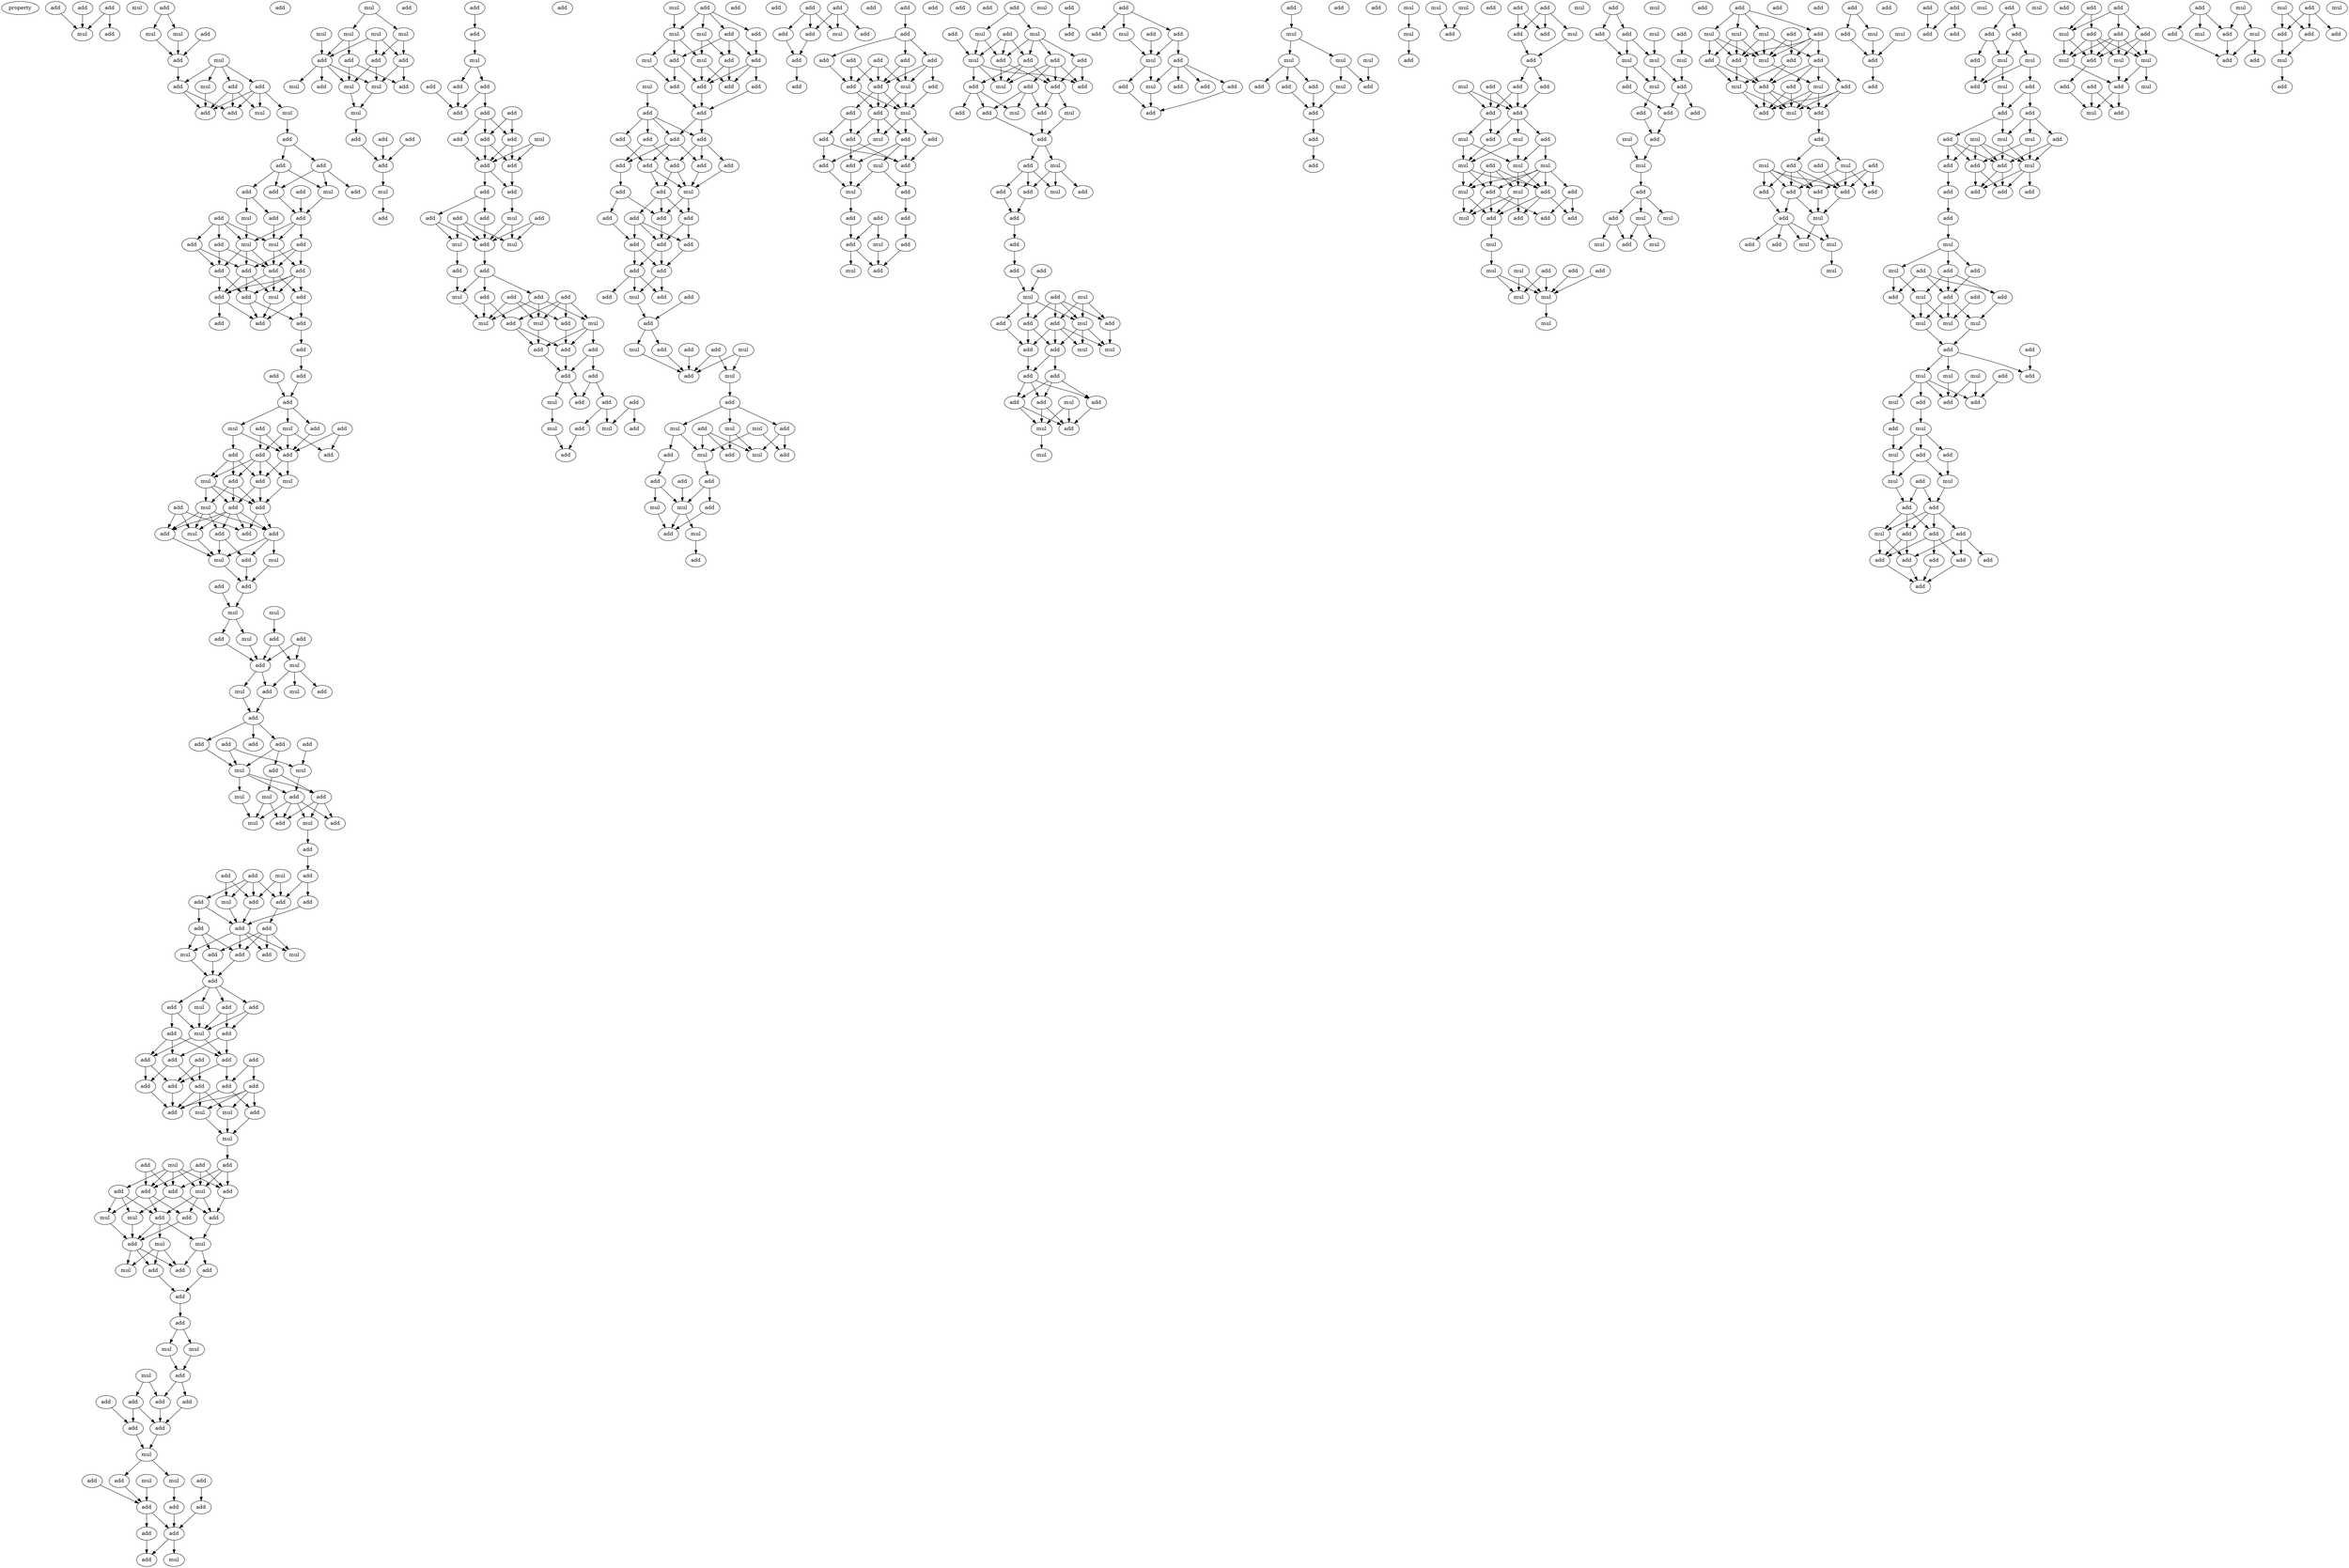 digraph {
    node [fontcolor=black]
    property [mul=2,lf=1.6]
    0 [ label = add ];
    1 [ label = mul ];
    2 [ label = add ];
    3 [ label = add ];
    4 [ label = add ];
    5 [ label = mul ];
    6 [ label = add ];
    7 [ label = mul ];
    8 [ label = mul ];
    9 [ label = add ];
    10 [ label = add ];
    11 [ label = mul ];
    12 [ label = add ];
    13 [ label = add ];
    14 [ label = add ];
    15 [ label = mul ];
    16 [ label = add ];
    17 [ label = mul ];
    18 [ label = mul ];
    19 [ label = add ];
    20 [ label = add ];
    21 [ label = add ];
    22 [ label = add ];
    23 [ label = mul ];
    24 [ label = add ];
    25 [ label = add ];
    26 [ label = add ];
    27 [ label = add ];
    28 [ label = add ];
    29 [ label = add ];
    30 [ label = mul ];
    31 [ label = add ];
    32 [ label = mul ];
    33 [ label = mul ];
    34 [ label = add ];
    35 [ label = add ];
    36 [ label = add ];
    37 [ label = add ];
    38 [ label = add ];
    39 [ label = add ];
    40 [ label = add ];
    41 [ label = mul ];
    42 [ label = add ];
    43 [ label = add ];
    44 [ label = add ];
    45 [ label = add ];
    46 [ label = add ];
    47 [ label = add ];
    48 [ label = add ];
    49 [ label = add ];
    50 [ label = add ];
    51 [ label = add ];
    52 [ label = mul ];
    53 [ label = add ];
    54 [ label = add ];
    55 [ label = add ];
    56 [ label = mul ];
    57 [ label = add ];
    58 [ label = add ];
    59 [ label = add ];
    60 [ label = add ];
    61 [ label = mul ];
    62 [ label = mul ];
    63 [ label = add ];
    64 [ label = add ];
    65 [ label = add ];
    66 [ label = mul ];
    67 [ label = add ];
    68 [ label = add ];
    69 [ label = add ];
    70 [ label = mul ];
    71 [ label = add ];
    72 [ label = add ];
    73 [ label = add ];
    74 [ label = mul ];
    75 [ label = mul ];
    76 [ label = add ];
    77 [ label = add ];
    78 [ label = add ];
    79 [ label = mul ];
    80 [ label = mul ];
    81 [ label = add ];
    82 [ label = mul ];
    83 [ label = add ];
    84 [ label = add ];
    85 [ label = add ];
    86 [ label = mul ];
    87 [ label = mul ];
    88 [ label = mul ];
    89 [ label = add ];
    90 [ label = add ];
    91 [ label = add ];
    92 [ label = add ];
    93 [ label = add ];
    94 [ label = add ];
    95 [ label = add ];
    96 [ label = add ];
    97 [ label = mul ];
    98 [ label = add ];
    99 [ label = mul ];
    100 [ label = mul ];
    101 [ label = add ];
    102 [ label = mul ];
    103 [ label = add ];
    104 [ label = mul ];
    105 [ label = mul ];
    106 [ label = add ];
    107 [ label = add ];
    108 [ label = add ];
    109 [ label = add ];
    110 [ label = mul ];
    111 [ label = add ];
    112 [ label = add ];
    113 [ label = mul ];
    114 [ label = add ];
    115 [ label = add ];
    116 [ label = add ];
    117 [ label = add ];
    118 [ label = add ];
    119 [ label = add ];
    120 [ label = add ];
    121 [ label = add ];
    122 [ label = add ];
    123 [ label = mul ];
    124 [ label = mul ];
    125 [ label = add ];
    126 [ label = add ];
    127 [ label = add ];
    128 [ label = add ];
    129 [ label = add ];
    130 [ label = mul ];
    131 [ label = add ];
    132 [ label = add ];
    133 [ label = mul ];
    134 [ label = add ];
    135 [ label = add ];
    136 [ label = add ];
    137 [ label = add ];
    138 [ label = add ];
    139 [ label = add ];
    140 [ label = add ];
    141 [ label = add ];
    142 [ label = add ];
    143 [ label = add ];
    144 [ label = mul ];
    145 [ label = add ];
    146 [ label = mul ];
    147 [ label = add ];
    148 [ label = mul ];
    149 [ label = mul ];
    150 [ label = add ];
    151 [ label = add ];
    152 [ label = add ];
    153 [ label = add ];
    154 [ label = add ];
    155 [ label = mul ];
    156 [ label = add ];
    157 [ label = add ];
    158 [ label = mul ];
    159 [ label = add ];
    160 [ label = mul ];
    161 [ label = add ];
    162 [ label = add ];
    163 [ label = mul ];
    164 [ label = add ];
    165 [ label = mul ];
    166 [ label = add ];
    167 [ label = mul ];
    168 [ label = add ];
    169 [ label = add ];
    170 [ label = add ];
    171 [ label = add ];
    172 [ label = mul ];
    173 [ label = mul ];
    174 [ label = add ];
    175 [ label = mul ];
    176 [ label = add ];
    177 [ label = add ];
    178 [ label = add ];
    179 [ label = add ];
    180 [ label = add ];
    181 [ label = add ];
    182 [ label = mul ];
    183 [ label = mul ];
    184 [ label = add ];
    185 [ label = add ];
    186 [ label = add ];
    187 [ label = mul ];
    188 [ label = add ];
    189 [ label = add ];
    190 [ label = add ];
    191 [ label = add ];
    192 [ label = add ];
    193 [ label = add ];
    194 [ label = mul ];
    195 [ label = add ];
    196 [ label = mul ];
    197 [ label = mul ];
    198 [ label = mul ];
    199 [ label = mul ];
    200 [ label = mul ];
    201 [ label = add ];
    202 [ label = add ];
    203 [ label = add ];
    204 [ label = add ];
    205 [ label = mul ];
    206 [ label = mul ];
    207 [ label = add ];
    208 [ label = mul ];
    209 [ label = add ];
    210 [ label = mul ];
    211 [ label = add ];
    212 [ label = add ];
    213 [ label = add ];
    214 [ label = add ];
    215 [ label = add ];
    216 [ label = mul ];
    217 [ label = add ];
    218 [ label = add ];
    219 [ label = add ];
    220 [ label = mul ];
    221 [ label = add ];
    222 [ label = add ];
    223 [ label = add ];
    224 [ label = add ];
    225 [ label = add ];
    226 [ label = add ];
    227 [ label = add ];
    228 [ label = mul ];
    229 [ label = add ];
    230 [ label = add ];
    231 [ label = add ];
    232 [ label = add ];
    233 [ label = add ];
    234 [ label = add ];
    235 [ label = mul ];
    236 [ label = add ];
    237 [ label = add ];
    238 [ label = add ];
    239 [ label = add ];
    240 [ label = mul ];
    241 [ label = mul ];
    242 [ label = add ];
    243 [ label = add ];
    244 [ label = add ];
    245 [ label = add ];
    246 [ label = mul ];
    247 [ label = add ];
    248 [ label = add ];
    249 [ label = add ];
    250 [ label = mul ];
    251 [ label = add ];
    252 [ label = mul ];
    253 [ label = mul ];
    254 [ label = add ];
    255 [ label = add ];
    256 [ label = add ];
    257 [ label = add ];
    258 [ label = add ];
    259 [ label = add ];
    260 [ label = add ];
    261 [ label = add ];
    262 [ label = add ];
    263 [ label = mul ];
    264 [ label = mul ];
    265 [ label = add ];
    266 [ label = add ];
    267 [ label = mul ];
    268 [ label = add ];
    269 [ label = add ];
    270 [ label = mul ];
    271 [ label = add ];
    272 [ label = add ];
    273 [ label = mul ];
    274 [ label = add ];
    275 [ label = mul ];
    276 [ label = mul ];
    277 [ label = add ];
    278 [ label = add ];
    279 [ label = mul ];
    280 [ label = add ];
    281 [ label = add ];
    282 [ label = add ];
    283 [ label = add ];
    284 [ label = add ];
    285 [ label = mul ];
    286 [ label = add ];
    287 [ label = add ];
    288 [ label = add ];
    289 [ label = add ];
    290 [ label = add ];
    291 [ label = add ];
    292 [ label = add ];
    293 [ label = add ];
    294 [ label = add ];
    295 [ label = add ];
    296 [ label = add ];
    297 [ label = mul ];
    298 [ label = add ];
    299 [ label = add ];
    300 [ label = add ];
    301 [ label = add ];
    302 [ label = add ];
    303 [ label = add ];
    304 [ label = add ];
    305 [ label = add ];
    306 [ label = add ];
    307 [ label = add ];
    308 [ label = add ];
    309 [ label = add ];
    310 [ label = add ];
    311 [ label = add ];
    312 [ label = mul ];
    313 [ label = add ];
    314 [ label = add ];
    315 [ label = mul ];
    316 [ label = add ];
    317 [ label = mul ];
    318 [ label = add ];
    319 [ label = add ];
    320 [ label = add ];
    321 [ label = mul ];
    322 [ label = add ];
    323 [ label = add ];
    324 [ label = add ];
    325 [ label = mul ];
    326 [ label = mul ];
    327 [ label = mul ];
    328 [ label = mul ];
    329 [ label = add ];
    330 [ label = mul ];
    331 [ label = add ];
    332 [ label = add ];
    333 [ label = add ];
    334 [ label = add ];
    335 [ label = add ];
    336 [ label = add ];
    337 [ label = add ];
    338 [ label = mul ];
    339 [ label = mul ];
    340 [ label = add ];
    341 [ label = mul ];
    342 [ label = add ];
    343 [ label = add ];
    344 [ label = add ];
    345 [ label = add ];
    346 [ label = add ];
    347 [ label = add ];
    348 [ label = add ];
    349 [ label = mul ];
    350 [ label = add ];
    351 [ label = add ];
    352 [ label = add ];
    353 [ label = add ];
    354 [ label = add ];
    355 [ label = add ];
    356 [ label = add ];
    357 [ label = add ];
    358 [ label = add ];
    359 [ label = add ];
    360 [ label = add ];
    361 [ label = add ];
    362 [ label = mul ];
    363 [ label = add ];
    364 [ label = mul ];
    365 [ label = add ];
    366 [ label = add ];
    367 [ label = add ];
    368 [ label = mul ];
    369 [ label = add ];
    370 [ label = add ];
    371 [ label = add ];
    372 [ label = add ];
    373 [ label = add ];
    374 [ label = mul ];
    375 [ label = add ];
    376 [ label = add ];
    377 [ label = mul ];
    378 [ label = add ];
    379 [ label = add ];
    380 [ label = add ];
    381 [ label = add ];
    382 [ label = add ];
    383 [ label = mul ];
    384 [ label = add ];
    385 [ label = mul ];
    386 [ label = add ];
    387 [ label = add ];
    388 [ label = add ];
    389 [ label = mul ];
    390 [ label = add ];
    391 [ label = mul ];
    392 [ label = add ];
    393 [ label = add ];
    394 [ label = add ];
    395 [ label = mul ];
    396 [ label = add ];
    397 [ label = add ];
    398 [ label = add ];
    399 [ label = mul ];
    400 [ label = add ];
    401 [ label = add ];
    402 [ label = add ];
    403 [ label = mul ];
    404 [ label = add ];
    405 [ label = mul ];
    406 [ label = add ];
    407 [ label = add ];
    408 [ label = add ];
    409 [ label = mul ];
    410 [ label = add ];
    411 [ label = mul ];
    412 [ label = add ];
    413 [ label = add ];
    414 [ label = add ];
    415 [ label = add ];
    416 [ label = add ];
    417 [ label = add ];
    418 [ label = add ];
    419 [ label = mul ];
    420 [ label = mul ];
    421 [ label = mul ];
    422 [ label = add ];
    423 [ label = add ];
    424 [ label = mul ];
    425 [ label = add ];
    426 [ label = add ];
    427 [ label = add ];
    428 [ label = mul ];
    429 [ label = mul ];
    430 [ label = add ];
    431 [ label = add ];
    432 [ label = add ];
    433 [ label = add ];
    434 [ label = add ];
    435 [ label = add ];
    436 [ label = mul ];
    437 [ label = add ];
    438 [ label = mul ];
    439 [ label = add ];
    440 [ label = add ];
    441 [ label = mul ];
    442 [ label = add ];
    443 [ label = add ];
    444 [ label = add ];
    445 [ label = mul ];
    446 [ label = add ];
    447 [ label = add ];
    448 [ label = add ];
    449 [ label = mul ];
    450 [ label = add ];
    451 [ label = add ];
    452 [ label = add ];
    453 [ label = mul ];
    454 [ label = add ];
    455 [ label = add ];
    456 [ label = add ];
    457 [ label = mul ];
    458 [ label = mul ];
    459 [ label = mul ];
    460 [ label = mul ];
    461 [ label = add ];
    462 [ label = add ];
    463 [ label = mul ];
    464 [ label = add ];
    465 [ label = add ];
    466 [ label = add ];
    467 [ label = add ];
    468 [ label = add ];
    469 [ label = add ];
    470 [ label = add ];
    471 [ label = mul ];
    472 [ label = mul ];
    473 [ label = add ];
    474 [ label = mul ];
    475 [ label = mul ];
    476 [ label = add ];
    477 [ label = add ];
    478 [ label = add ];
    479 [ label = add ];
    480 [ label = add ];
    481 [ label = mul ];
    482 [ label = mul ];
    483 [ label = add ];
    484 [ label = add ];
    485 [ label = mul ];
    486 [ label = add ];
    487 [ label = add ];
    488 [ label = add ];
    489 [ label = add ];
    490 [ label = add ];
    491 [ label = mul ];
    492 [ label = add ];
    493 [ label = add ];
    494 [ label = mul ];
    495 [ label = mul ];
    496 [ label = add ];
    497 [ label = mul ];
    498 [ label = mul ];
    499 [ label = add ];
    500 [ label = add ];
    501 [ label = mul ];
    502 [ label = mul ];
    503 [ label = add ];
    504 [ label = add ];
    505 [ label = add ];
    506 [ label = add ];
    507 [ label = add ];
    508 [ label = mul ];
    509 [ label = mul ];
    510 [ label = mul ];
    511 [ label = mul ];
    512 [ label = add ];
    513 [ label = add ];
    514 [ label = add ];
    515 [ label = mul ];
    516 [ label = mul ];
    517 [ label = mul ];
    518 [ label = add ];
    519 [ label = mul ];
    520 [ label = add ];
    521 [ label = add ];
    522 [ label = add ];
    523 [ label = mul ];
    524 [ label = mul ];
    525 [ label = mul ];
    526 [ label = add ];
    527 [ label = mul ];
    528 [ label = add ];
    529 [ label = mul ];
    530 [ label = add ];
    531 [ label = add ];
    532 [ label = add ];
    533 [ label = mul ];
    534 [ label = add ];
    535 [ label = mul ];
    536 [ label = add ];
    537 [ label = add ];
    538 [ label = mul ];
    539 [ label = mul ];
    540 [ label = add ];
    541 [ label = mul ];
    542 [ label = add ];
    543 [ label = mul ];
    544 [ label = add ];
    545 [ label = mul ];
    546 [ label = add ];
    547 [ label = add ];
    548 [ label = mul ];
    549 [ label = mul ];
    550 [ label = add ];
    551 [ label = mul ];
    552 [ label = add ];
    553 [ label = add ];
    554 [ label = add ];
    555 [ label = add ];
    556 [ label = add ];
    557 [ label = add ];
    558 [ label = mul ];
    559 [ label = mul ];
    560 [ label = mul ];
    561 [ label = add ];
    562 [ label = add ];
    563 [ label = add ];
    564 [ label = add ];
    565 [ label = add ];
    566 [ label = mul ];
    567 [ label = mul ];
    568 [ label = add ];
    569 [ label = add ];
    570 [ label = add ];
    571 [ label = add ];
    572 [ label = add ];
    573 [ label = add ];
    574 [ label = add ];
    575 [ label = mul ];
    576 [ label = add ];
    577 [ label = add ];
    578 [ label = mul ];
    579 [ label = mul ];
    580 [ label = mul ];
    581 [ label = add ];
    582 [ label = add ];
    583 [ label = add ];
    584 [ label = add ];
    585 [ label = mul ];
    586 [ label = mul ];
    587 [ label = add ];
    588 [ label = add ];
    589 [ label = add ];
    590 [ label = add ];
    591 [ label = mul ];
    592 [ label = add ];
    593 [ label = add ];
    594 [ label = add ];
    595 [ label = add ];
    596 [ label = add ];
    597 [ label = add ];
    598 [ label = mul ];
    599 [ label = add ];
    600 [ label = mul ];
    601 [ label = mul ];
    602 [ label = add ];
    603 [ label = add ];
    604 [ label = mul ];
    605 [ label = add ];
    606 [ label = add ];
    607 [ label = mul ];
    608 [ label = add ];
    609 [ label = mul ];
    610 [ label = mul ];
    611 [ label = add ];
    612 [ label = add ];
    613 [ label = add ];
    614 [ label = mul ];
    615 [ label = add ];
    616 [ label = add ];
    617 [ label = add ];
    618 [ label = add ];
    619 [ label = add ];
    620 [ label = add ];
    621 [ label = add ];
    622 [ label = mul ];
    623 [ label = add ];
    624 [ label = add ];
    625 [ label = mul ];
    626 [ label = add ];
    627 [ label = add ];
    628 [ label = add ];
    629 [ label = add ];
    630 [ label = add ];
    631 [ label = mul ];
    632 [ label = mul ];
    633 [ label = mul ];
    634 [ label = mul ];
    635 [ label = add ];
    636 [ label = add ];
    637 [ label = add ];
    638 [ label = mul ];
    639 [ label = mul ];
    640 [ label = mul ];
    641 [ label = add ];
    642 [ label = add ];
    643 [ label = add ];
    644 [ label = add ];
    645 [ label = mul ];
    646 [ label = add ];
    647 [ label = mul ];
    648 [ label = add ];
    649 [ label = mul ];
    650 [ label = add ];
    651 [ label = add ];
    652 [ label = mul ];
    653 [ label = mul ];
    654 [ label = add ];
    655 [ label = add ];
    656 [ label = add ];
    657 [ label = add ];
    658 [ label = add ];
    659 [ label = mul ];
    660 [ label = add ];
    661 [ label = add ];
    662 [ label = add ];
    663 [ label = add ];
    664 [ label = add ];
    665 [ label = add ];
    666 [ label = add ];
    667 [ label = add ];
    668 [ label = mul ];
    669 [ label = add ];
    670 [ label = add ];
    671 [ label = add ];
    672 [ label = mul ];
    673 [ label = mul ];
    674 [ label = mul ];
    675 [ label = add ];
    676 [ label = mul ];
    677 [ label = add ];
    678 [ label = add ];
    679 [ label = add ];
    680 [ label = add ];
    681 [ label = mul ];
    682 [ label = add ];
    683 [ label = mul ];
    684 [ label = add ];
    685 [ label = mul ];
    686 [ label = add ];
    687 [ label = mul ];
    688 [ label = add ];
    689 [ label = add ];
    690 [ label = add ];
    691 [ label = mul ];
    692 [ label = add ];
    693 [ label = add ];
    694 [ label = add ];
    695 [ label = mul ];
    696 [ label = add ];
    697 [ label = mul ];
    0 -> 5 [ name = 0 ];
    2 -> 5 [ name = 1 ];
    3 -> 4 [ name = 2 ];
    3 -> 5 [ name = 3 ];
    6 -> 7 [ name = 4 ];
    6 -> 8 [ name = 5 ];
    7 -> 10 [ name = 6 ];
    8 -> 10 [ name = 7 ];
    9 -> 10 [ name = 8 ];
    10 -> 12 [ name = 9 ];
    11 -> 12 [ name = 10 ];
    11 -> 13 [ name = 11 ];
    11 -> 14 [ name = 12 ];
    11 -> 15 [ name = 13 ];
    12 -> 16 [ name = 14 ];
    12 -> 19 [ name = 15 ];
    13 -> 16 [ name = 16 ];
    13 -> 17 [ name = 17 ];
    13 -> 18 [ name = 18 ];
    13 -> 19 [ name = 19 ];
    14 -> 16 [ name = 20 ];
    14 -> 18 [ name = 21 ];
    14 -> 19 [ name = 22 ];
    15 -> 16 [ name = 23 ];
    17 -> 20 [ name = 24 ];
    20 -> 21 [ name = 25 ];
    20 -> 22 [ name = 26 ];
    21 -> 23 [ name = 27 ];
    21 -> 24 [ name = 28 ];
    21 -> 27 [ name = 29 ];
    22 -> 23 [ name = 30 ];
    22 -> 24 [ name = 31 ];
    22 -> 25 [ name = 32 ];
    23 -> 29 [ name = 33 ];
    24 -> 29 [ name = 34 ];
    26 -> 29 [ name = 35 ];
    27 -> 30 [ name = 36 ];
    27 -> 31 [ name = 37 ];
    28 -> 32 [ name = 38 ];
    28 -> 33 [ name = 39 ];
    28 -> 34 [ name = 40 ];
    28 -> 36 [ name = 41 ];
    29 -> 32 [ name = 42 ];
    29 -> 33 [ name = 43 ];
    29 -> 35 [ name = 44 ];
    30 -> 32 [ name = 45 ];
    31 -> 33 [ name = 46 ];
    32 -> 37 [ name = 47 ];
    32 -> 38 [ name = 48 ];
    32 -> 39 [ name = 49 ];
    33 -> 39 [ name = 50 ];
    33 -> 40 [ name = 51 ];
    34 -> 38 [ name = 52 ];
    34 -> 39 [ name = 53 ];
    35 -> 37 [ name = 54 ];
    35 -> 39 [ name = 55 ];
    35 -> 40 [ name = 56 ];
    36 -> 37 [ name = 57 ];
    36 -> 38 [ name = 58 ];
    37 -> 41 [ name = 59 ];
    37 -> 42 [ name = 60 ];
    37 -> 43 [ name = 61 ];
    38 -> 42 [ name = 62 ];
    38 -> 43 [ name = 63 ];
    39 -> 41 [ name = 64 ];
    39 -> 43 [ name = 65 ];
    39 -> 44 [ name = 66 ];
    40 -> 41 [ name = 67 ];
    40 -> 42 [ name = 68 ];
    40 -> 43 [ name = 69 ];
    40 -> 44 [ name = 70 ];
    41 -> 46 [ name = 71 ];
    42 -> 45 [ name = 72 ];
    42 -> 46 [ name = 73 ];
    43 -> 46 [ name = 74 ];
    43 -> 47 [ name = 75 ];
    44 -> 45 [ name = 76 ];
    44 -> 46 [ name = 77 ];
    45 -> 48 [ name = 78 ];
    48 -> 50 [ name = 79 ];
    49 -> 51 [ name = 80 ];
    50 -> 51 [ name = 81 ];
    51 -> 52 [ name = 82 ];
    51 -> 54 [ name = 83 ];
    51 -> 56 [ name = 84 ];
    52 -> 58 [ name = 85 ];
    52 -> 60 [ name = 86 ];
    53 -> 59 [ name = 87 ];
    53 -> 60 [ name = 88 ];
    54 -> 60 [ name = 89 ];
    55 -> 57 [ name = 90 ];
    55 -> 60 [ name = 91 ];
    56 -> 57 [ name = 92 ];
    56 -> 59 [ name = 93 ];
    56 -> 60 [ name = 94 ];
    58 -> 61 [ name = 95 ];
    58 -> 63 [ name = 96 ];
    58 -> 64 [ name = 97 ];
    59 -> 61 [ name = 98 ];
    59 -> 62 [ name = 99 ];
    59 -> 63 [ name = 100 ];
    59 -> 64 [ name = 101 ];
    60 -> 62 [ name = 102 ];
    60 -> 64 [ name = 103 ];
    61 -> 65 [ name = 104 ];
    61 -> 66 [ name = 105 ];
    61 -> 67 [ name = 106 ];
    62 -> 65 [ name = 107 ];
    63 -> 65 [ name = 108 ];
    63 -> 66 [ name = 109 ];
    63 -> 67 [ name = 110 ];
    64 -> 65 [ name = 111 ];
    64 -> 67 [ name = 112 ];
    65 -> 69 [ name = 113 ];
    65 -> 71 [ name = 114 ];
    66 -> 70 [ name = 115 ];
    66 -> 71 [ name = 116 ];
    66 -> 72 [ name = 117 ];
    66 -> 73 [ name = 118 ];
    67 -> 69 [ name = 119 ];
    67 -> 70 [ name = 120 ];
    67 -> 71 [ name = 121 ];
    67 -> 72 [ name = 122 ];
    67 -> 73 [ name = 123 ];
    68 -> 69 [ name = 124 ];
    68 -> 70 [ name = 125 ];
    68 -> 72 [ name = 126 ];
    70 -> 74 [ name = 127 ];
    71 -> 74 [ name = 128 ];
    71 -> 75 [ name = 129 ];
    71 -> 76 [ name = 130 ];
    72 -> 74 [ name = 131 ];
    73 -> 74 [ name = 132 ];
    73 -> 76 [ name = 133 ];
    74 -> 77 [ name = 134 ];
    75 -> 77 [ name = 135 ];
    76 -> 77 [ name = 136 ];
    77 -> 79 [ name = 137 ];
    78 -> 79 [ name = 138 ];
    79 -> 82 [ name = 139 ];
    79 -> 83 [ name = 140 ];
    80 -> 81 [ name = 141 ];
    81 -> 85 [ name = 142 ];
    81 -> 86 [ name = 143 ];
    82 -> 85 [ name = 144 ];
    83 -> 85 [ name = 145 ];
    84 -> 85 [ name = 146 ];
    84 -> 86 [ name = 147 ];
    85 -> 87 [ name = 148 ];
    85 -> 89 [ name = 149 ];
    86 -> 88 [ name = 150 ];
    86 -> 89 [ name = 151 ];
    86 -> 90 [ name = 152 ];
    87 -> 91 [ name = 153 ];
    89 -> 91 [ name = 154 ];
    91 -> 92 [ name = 155 ];
    91 -> 94 [ name = 156 ];
    91 -> 96 [ name = 157 ];
    92 -> 99 [ name = 158 ];
    93 -> 97 [ name = 159 ];
    93 -> 99 [ name = 160 ];
    94 -> 98 [ name = 161 ];
    94 -> 99 [ name = 162 ];
    95 -> 97 [ name = 163 ];
    97 -> 101 [ name = 164 ];
    98 -> 100 [ name = 165 ];
    98 -> 103 [ name = 166 ];
    99 -> 101 [ name = 167 ];
    99 -> 102 [ name = 168 ];
    99 -> 103 [ name = 169 ];
    100 -> 104 [ name = 170 ];
    100 -> 107 [ name = 171 ];
    101 -> 104 [ name = 172 ];
    101 -> 105 [ name = 173 ];
    101 -> 106 [ name = 174 ];
    101 -> 107 [ name = 175 ];
    102 -> 104 [ name = 176 ];
    103 -> 105 [ name = 177 ];
    103 -> 106 [ name = 178 ];
    103 -> 107 [ name = 179 ];
    105 -> 108 [ name = 180 ];
    108 -> 109 [ name = 181 ];
    109 -> 114 [ name = 182 ];
    109 -> 116 [ name = 183 ];
    110 -> 115 [ name = 184 ];
    110 -> 116 [ name = 185 ];
    111 -> 113 [ name = 186 ];
    111 -> 115 [ name = 187 ];
    112 -> 113 [ name = 188 ];
    112 -> 115 [ name = 189 ];
    112 -> 116 [ name = 190 ];
    112 -> 117 [ name = 191 ];
    113 -> 120 [ name = 192 ];
    114 -> 120 [ name = 193 ];
    115 -> 120 [ name = 194 ];
    116 -> 118 [ name = 195 ];
    117 -> 119 [ name = 196 ];
    117 -> 120 [ name = 197 ];
    118 -> 121 [ name = 198 ];
    118 -> 122 [ name = 199 ];
    118 -> 123 [ name = 200 ];
    118 -> 125 [ name = 201 ];
    119 -> 121 [ name = 202 ];
    119 -> 124 [ name = 203 ];
    119 -> 125 [ name = 204 ];
    120 -> 121 [ name = 205 ];
    120 -> 122 [ name = 206 ];
    120 -> 123 [ name = 207 ];
    120 -> 124 [ name = 208 ];
    121 -> 126 [ name = 209 ];
    124 -> 126 [ name = 210 ];
    125 -> 126 [ name = 211 ];
    126 -> 127 [ name = 212 ];
    126 -> 128 [ name = 213 ];
    126 -> 129 [ name = 214 ];
    126 -> 130 [ name = 215 ];
    127 -> 132 [ name = 216 ];
    127 -> 133 [ name = 217 ];
    128 -> 131 [ name = 218 ];
    128 -> 133 [ name = 219 ];
    129 -> 131 [ name = 220 ];
    129 -> 133 [ name = 221 ];
    130 -> 133 [ name = 222 ];
    131 -> 136 [ name = 223 ];
    131 -> 138 [ name = 224 ];
    132 -> 134 [ name = 225 ];
    132 -> 136 [ name = 226 ];
    132 -> 138 [ name = 227 ];
    133 -> 134 [ name = 228 ];
    133 -> 138 [ name = 229 ];
    134 -> 142 [ name = 230 ];
    134 -> 143 [ name = 231 ];
    135 -> 141 [ name = 232 ];
    135 -> 142 [ name = 233 ];
    136 -> 141 [ name = 234 ];
    136 -> 143 [ name = 235 ];
    137 -> 139 [ name = 236 ];
    137 -> 140 [ name = 237 ];
    138 -> 140 [ name = 238 ];
    138 -> 142 [ name = 239 ];
    139 -> 144 [ name = 240 ];
    139 -> 145 [ name = 241 ];
    139 -> 146 [ name = 242 ];
    139 -> 147 [ name = 243 ];
    140 -> 145 [ name = 244 ];
    140 -> 147 [ name = 245 ];
    141 -> 144 [ name = 246 ];
    141 -> 146 [ name = 247 ];
    141 -> 147 [ name = 248 ];
    142 -> 147 [ name = 249 ];
    143 -> 147 [ name = 250 ];
    144 -> 148 [ name = 251 ];
    145 -> 148 [ name = 252 ];
    146 -> 148 [ name = 253 ];
    148 -> 150 [ name = 254 ];
    149 -> 153 [ name = 255 ];
    149 -> 154 [ name = 256 ];
    149 -> 155 [ name = 257 ];
    149 -> 156 [ name = 258 ];
    149 -> 157 [ name = 259 ];
    150 -> 153 [ name = 260 ];
    150 -> 155 [ name = 261 ];
    150 -> 157 [ name = 262 ];
    151 -> 154 [ name = 263 ];
    151 -> 155 [ name = 264 ];
    151 -> 157 [ name = 265 ];
    152 -> 153 [ name = 266 ];
    152 -> 154 [ name = 267 ];
    153 -> 160 [ name = 268 ];
    153 -> 162 [ name = 269 ];
    154 -> 158 [ name = 270 ];
    154 -> 159 [ name = 271 ];
    154 -> 161 [ name = 272 ];
    155 -> 159 [ name = 273 ];
    155 -> 161 [ name = 274 ];
    155 -> 162 [ name = 275 ];
    156 -> 158 [ name = 276 ];
    156 -> 159 [ name = 277 ];
    156 -> 160 [ name = 278 ];
    157 -> 162 [ name = 279 ];
    158 -> 164 [ name = 280 ];
    159 -> 163 [ name = 281 ];
    159 -> 164 [ name = 282 ];
    159 -> 165 [ name = 283 ];
    160 -> 164 [ name = 284 ];
    161 -> 164 [ name = 285 ];
    162 -> 165 [ name = 286 ];
    163 -> 167 [ name = 287 ];
    163 -> 168 [ name = 288 ];
    163 -> 169 [ name = 289 ];
    164 -> 167 [ name = 290 ];
    164 -> 168 [ name = 291 ];
    164 -> 169 [ name = 292 ];
    165 -> 166 [ name = 293 ];
    165 -> 168 [ name = 294 ];
    166 -> 170 [ name = 295 ];
    169 -> 170 [ name = 296 ];
    170 -> 171 [ name = 297 ];
    171 -> 172 [ name = 298 ];
    171 -> 173 [ name = 299 ];
    172 -> 174 [ name = 300 ];
    173 -> 174 [ name = 301 ];
    174 -> 176 [ name = 302 ];
    174 -> 179 [ name = 303 ];
    175 -> 177 [ name = 304 ];
    175 -> 179 [ name = 305 ];
    176 -> 181 [ name = 306 ];
    177 -> 180 [ name = 307 ];
    177 -> 181 [ name = 308 ];
    178 -> 180 [ name = 309 ];
    179 -> 181 [ name = 310 ];
    180 -> 182 [ name = 311 ];
    181 -> 182 [ name = 312 ];
    182 -> 186 [ name = 313 ];
    182 -> 187 [ name = 314 ];
    183 -> 189 [ name = 315 ];
    184 -> 189 [ name = 316 ];
    185 -> 188 [ name = 317 ];
    186 -> 189 [ name = 318 ];
    187 -> 190 [ name = 319 ];
    188 -> 192 [ name = 320 ];
    189 -> 191 [ name = 321 ];
    189 -> 192 [ name = 322 ];
    190 -> 192 [ name = 323 ];
    191 -> 193 [ name = 324 ];
    192 -> 193 [ name = 325 ];
    192 -> 194 [ name = 326 ];
    196 -> 197 [ name = 327 ];
    196 -> 198 [ name = 328 ];
    197 -> 201 [ name = 329 ];
    197 -> 203 [ name = 330 ];
    198 -> 202 [ name = 331 ];
    198 -> 204 [ name = 332 ];
    199 -> 202 [ name = 333 ];
    200 -> 201 [ name = 334 ];
    200 -> 202 [ name = 335 ];
    200 -> 203 [ name = 336 ];
    201 -> 206 [ name = 337 ];
    201 -> 208 [ name = 338 ];
    202 -> 205 [ name = 339 ];
    202 -> 206 [ name = 340 ];
    202 -> 208 [ name = 341 ];
    202 -> 209 [ name = 342 ];
    203 -> 206 [ name = 343 ];
    203 -> 207 [ name = 344 ];
    204 -> 207 [ name = 345 ];
    204 -> 208 [ name = 346 ];
    206 -> 210 [ name = 347 ];
    208 -> 210 [ name = 348 ];
    210 -> 211 [ name = 349 ];
    211 -> 215 [ name = 350 ];
    212 -> 215 [ name = 351 ];
    213 -> 215 [ name = 352 ];
    215 -> 216 [ name = 353 ];
    216 -> 218 [ name = 354 ];
    217 -> 219 [ name = 355 ];
    219 -> 220 [ name = 356 ];
    220 -> 221 [ name = 357 ];
    220 -> 222 [ name = 358 ];
    221 -> 225 [ name = 359 ];
    221 -> 226 [ name = 360 ];
    222 -> 226 [ name = 361 ];
    223 -> 226 [ name = 362 ];
    224 -> 227 [ name = 363 ];
    224 -> 230 [ name = 364 ];
    225 -> 227 [ name = 365 ];
    225 -> 229 [ name = 366 ];
    225 -> 230 [ name = 367 ];
    227 -> 231 [ name = 368 ];
    227 -> 232 [ name = 369 ];
    228 -> 231 [ name = 370 ];
    228 -> 232 [ name = 371 ];
    229 -> 232 [ name = 372 ];
    230 -> 231 [ name = 373 ];
    230 -> 232 [ name = 374 ];
    231 -> 234 [ name = 375 ];
    232 -> 233 [ name = 376 ];
    232 -> 234 [ name = 377 ];
    233 -> 237 [ name = 378 ];
    233 -> 238 [ name = 379 ];
    234 -> 235 [ name = 380 ];
    235 -> 241 [ name = 381 ];
    235 -> 242 [ name = 382 ];
    236 -> 241 [ name = 383 ];
    236 -> 242 [ name = 384 ];
    237 -> 242 [ name = 385 ];
    238 -> 240 [ name = 386 ];
    238 -> 242 [ name = 387 ];
    239 -> 240 [ name = 388 ];
    239 -> 241 [ name = 389 ];
    239 -> 242 [ name = 390 ];
    240 -> 243 [ name = 391 ];
    242 -> 244 [ name = 392 ];
    243 -> 246 [ name = 393 ];
    244 -> 246 [ name = 394 ];
    244 -> 247 [ name = 395 ];
    244 -> 248 [ name = 396 ];
    245 -> 250 [ name = 397 ];
    245 -> 251 [ name = 398 ];
    245 -> 252 [ name = 399 ];
    245 -> 254 [ name = 400 ];
    246 -> 253 [ name = 401 ];
    247 -> 251 [ name = 402 ];
    247 -> 253 [ name = 403 ];
    248 -> 250 [ name = 404 ];
    248 -> 252 [ name = 405 ];
    248 -> 253 [ name = 406 ];
    249 -> 252 [ name = 407 ];
    249 -> 253 [ name = 408 ];
    249 -> 254 [ name = 409 ];
    250 -> 255 [ name = 410 ];
    250 -> 256 [ name = 411 ];
    250 -> 257 [ name = 412 ];
    251 -> 255 [ name = 413 ];
    251 -> 256 [ name = 414 ];
    252 -> 255 [ name = 415 ];
    254 -> 256 [ name = 416 ];
    255 -> 259 [ name = 417 ];
    256 -> 259 [ name = 418 ];
    257 -> 258 [ name = 419 ];
    257 -> 259 [ name = 420 ];
    258 -> 261 [ name = 421 ];
    258 -> 262 [ name = 422 ];
    259 -> 261 [ name = 423 ];
    259 -> 263 [ name = 424 ];
    260 -> 264 [ name = 425 ];
    260 -> 268 [ name = 426 ];
    262 -> 264 [ name = 427 ];
    262 -> 266 [ name = 428 ];
    263 -> 267 [ name = 429 ];
    266 -> 269 [ name = 430 ];
    267 -> 269 [ name = 431 ];
    270 -> 275 [ name = 432 ];
    271 -> 272 [ name = 433 ];
    271 -> 273 [ name = 434 ];
    271 -> 274 [ name = 435 ];
    271 -> 275 [ name = 436 ];
    272 -> 278 [ name = 437 ];
    273 -> 279 [ name = 438 ];
    273 -> 280 [ name = 439 ];
    274 -> 277 [ name = 440 ];
    274 -> 278 [ name = 441 ];
    274 -> 280 [ name = 442 ];
    275 -> 276 [ name = 443 ];
    275 -> 277 [ name = 444 ];
    275 -> 279 [ name = 445 ];
    276 -> 283 [ name = 446 ];
    277 -> 282 [ name = 447 ];
    277 -> 283 [ name = 448 ];
    278 -> 281 [ name = 449 ];
    278 -> 282 [ name = 450 ];
    278 -> 284 [ name = 451 ];
    279 -> 282 [ name = 452 ];
    279 -> 284 [ name = 453 ];
    280 -> 282 [ name = 454 ];
    280 -> 284 [ name = 455 ];
    281 -> 287 [ name = 456 ];
    282 -> 287 [ name = 457 ];
    283 -> 287 [ name = 458 ];
    285 -> 286 [ name = 459 ];
    286 -> 288 [ name = 460 ];
    286 -> 289 [ name = 461 ];
    286 -> 290 [ name = 462 ];
    286 -> 291 [ name = 463 ];
    287 -> 288 [ name = 464 ];
    287 -> 290 [ name = 465 ];
    288 -> 292 [ name = 466 ];
    288 -> 293 [ name = 467 ];
    288 -> 296 [ name = 468 ];
    289 -> 292 [ name = 469 ];
    289 -> 294 [ name = 470 ];
    290 -> 293 [ name = 471 ];
    290 -> 294 [ name = 472 ];
    290 -> 295 [ name = 473 ];
    291 -> 295 [ name = 474 ];
    292 -> 297 [ name = 475 ];
    292 -> 298 [ name = 476 ];
    293 -> 297 [ name = 477 ];
    294 -> 299 [ name = 478 ];
    295 -> 297 [ name = 479 ];
    295 -> 298 [ name = 480 ];
    296 -> 297 [ name = 481 ];
    297 -> 300 [ name = 482 ];
    297 -> 302 [ name = 483 ];
    298 -> 300 [ name = 484 ];
    298 -> 301 [ name = 485 ];
    298 -> 302 [ name = 486 ];
    299 -> 302 [ name = 487 ];
    299 -> 303 [ name = 488 ];
    300 -> 304 [ name = 489 ];
    300 -> 305 [ name = 490 ];
    301 -> 304 [ name = 491 ];
    301 -> 305 [ name = 492 ];
    301 -> 306 [ name = 493 ];
    302 -> 304 [ name = 494 ];
    303 -> 306 [ name = 495 ];
    304 -> 307 [ name = 496 ];
    304 -> 308 [ name = 497 ];
    305 -> 307 [ name = 498 ];
    306 -> 307 [ name = 499 ];
    306 -> 308 [ name = 500 ];
    307 -> 311 [ name = 501 ];
    307 -> 312 [ name = 502 ];
    308 -> 310 [ name = 503 ];
    308 -> 311 [ name = 504 ];
    308 -> 312 [ name = 505 ];
    312 -> 314 [ name = 506 ];
    313 -> 314 [ name = 507 ];
    314 -> 315 [ name = 508 ];
    314 -> 319 [ name = 509 ];
    315 -> 320 [ name = 510 ];
    316 -> 320 [ name = 511 ];
    316 -> 321 [ name = 512 ];
    317 -> 320 [ name = 513 ];
    317 -> 321 [ name = 514 ];
    318 -> 320 [ name = 515 ];
    319 -> 320 [ name = 516 ];
    321 -> 322 [ name = 517 ];
    322 -> 323 [ name = 518 ];
    322 -> 325 [ name = 519 ];
    322 -> 327 [ name = 520 ];
    323 -> 328 [ name = 521 ];
    323 -> 331 [ name = 522 ];
    324 -> 328 [ name = 523 ];
    324 -> 329 [ name = 524 ];
    324 -> 330 [ name = 525 ];
    325 -> 330 [ name = 526 ];
    325 -> 332 [ name = 527 ];
    326 -> 330 [ name = 528 ];
    326 -> 331 [ name = 529 ];
    327 -> 328 [ name = 530 ];
    327 -> 329 [ name = 531 ];
    330 -> 334 [ name = 532 ];
    332 -> 335 [ name = 533 ];
    333 -> 338 [ name = 534 ];
    334 -> 337 [ name = 535 ];
    334 -> 338 [ name = 536 ];
    335 -> 338 [ name = 537 ];
    335 -> 339 [ name = 538 ];
    337 -> 340 [ name = 539 ];
    338 -> 340 [ name = 540 ];
    338 -> 341 [ name = 541 ];
    339 -> 340 [ name = 542 ];
    341 -> 342 [ name = 543 ];
    343 -> 346 [ name = 544 ];
    343 -> 348 [ name = 545 ];
    343 -> 349 [ name = 546 ];
    345 -> 347 [ name = 547 ];
    345 -> 348 [ name = 548 ];
    345 -> 349 [ name = 549 ];
    346 -> 350 [ name = 550 ];
    348 -> 350 [ name = 551 ];
    350 -> 352 [ name = 552 ];
    351 -> 354 [ name = 553 ];
    354 -> 356 [ name = 554 ];
    354 -> 358 [ name = 555 ];
    354 -> 359 [ name = 556 ];
    355 -> 360 [ name = 557 ];
    355 -> 361 [ name = 558 ];
    356 -> 361 [ name = 559 ];
    356 -> 362 [ name = 560 ];
    356 -> 363 [ name = 561 ];
    357 -> 360 [ name = 562 ];
    357 -> 361 [ name = 563 ];
    357 -> 362 [ name = 564 ];
    358 -> 361 [ name = 565 ];
    358 -> 362 [ name = 566 ];
    359 -> 360 [ name = 567 ];
    360 -> 364 [ name = 568 ];
    360 -> 365 [ name = 569 ];
    361 -> 364 [ name = 570 ];
    361 -> 365 [ name = 571 ];
    361 -> 366 [ name = 572 ];
    362 -> 364 [ name = 573 ];
    362 -> 365 [ name = 574 ];
    363 -> 364 [ name = 575 ];
    364 -> 368 [ name = 576 ];
    364 -> 369 [ name = 577 ];
    364 -> 370 [ name = 578 ];
    365 -> 367 [ name = 579 ];
    365 -> 368 [ name = 580 ];
    365 -> 370 [ name = 581 ];
    366 -> 367 [ name = 582 ];
    366 -> 371 [ name = 583 ];
    367 -> 373 [ name = 584 ];
    367 -> 375 [ name = 585 ];
    368 -> 372 [ name = 586 ];
    369 -> 375 [ name = 587 ];
    370 -> 373 [ name = 588 ];
    370 -> 374 [ name = 589 ];
    370 -> 375 [ name = 590 ];
    371 -> 372 [ name = 591 ];
    371 -> 375 [ name = 592 ];
    372 -> 377 [ name = 593 ];
    373 -> 377 [ name = 594 ];
    374 -> 376 [ name = 595 ];
    374 -> 377 [ name = 596 ];
    375 -> 376 [ name = 597 ];
    376 -> 378 [ name = 598 ];
    377 -> 380 [ name = 599 ];
    378 -> 382 [ name = 600 ];
    379 -> 381 [ name = 601 ];
    379 -> 383 [ name = 602 ];
    380 -> 381 [ name = 603 ];
    381 -> 384 [ name = 604 ];
    381 -> 385 [ name = 605 ];
    382 -> 384 [ name = 606 ];
    383 -> 384 [ name = 607 ];
    388 -> 389 [ name = 608 ];
    388 -> 391 [ name = 609 ];
    389 -> 395 [ name = 610 ];
    389 -> 396 [ name = 611 ];
    390 -> 395 [ name = 612 ];
    391 -> 393 [ name = 613 ];
    391 -> 394 [ name = 614 ];
    391 -> 396 [ name = 615 ];
    391 -> 397 [ name = 616 ];
    392 -> 393 [ name = 617 ];
    392 -> 395 [ name = 618 ];
    392 -> 396 [ name = 619 ];
    393 -> 399 [ name = 620 ];
    393 -> 400 [ name = 621 ];
    393 -> 401 [ name = 622 ];
    394 -> 401 [ name = 623 ];
    394 -> 402 [ name = 624 ];
    395 -> 399 [ name = 625 ];
    395 -> 400 [ name = 626 ];
    395 -> 402 [ name = 627 ];
    396 -> 399 [ name = 628 ];
    396 -> 401 [ name = 629 ];
    397 -> 398 [ name = 630 ];
    397 -> 399 [ name = 631 ];
    397 -> 401 [ name = 632 ];
    397 -> 402 [ name = 633 ];
    398 -> 403 [ name = 634 ];
    398 -> 404 [ name = 635 ];
    398 -> 406 [ name = 636 ];
    400 -> 403 [ name = 637 ];
    400 -> 406 [ name = 638 ];
    400 -> 407 [ name = 639 ];
    401 -> 404 [ name = 640 ];
    401 -> 405 [ name = 641 ];
    404 -> 408 [ name = 642 ];
    405 -> 408 [ name = 643 ];
    406 -> 408 [ name = 644 ];
    408 -> 409 [ name = 645 ];
    408 -> 410 [ name = 646 ];
    409 -> 411 [ name = 647 ];
    409 -> 412 [ name = 648 ];
    409 -> 413 [ name = 649 ];
    410 -> 411 [ name = 650 ];
    410 -> 413 [ name = 651 ];
    410 -> 414 [ name = 652 ];
    413 -> 415 [ name = 653 ];
    414 -> 415 [ name = 654 ];
    415 -> 416 [ name = 655 ];
    416 -> 417 [ name = 656 ];
    417 -> 420 [ name = 657 ];
    418 -> 420 [ name = 658 ];
    420 -> 423 [ name = 659 ];
    420 -> 424 [ name = 660 ];
    420 -> 425 [ name = 661 ];
    421 -> 424 [ name = 662 ];
    421 -> 426 [ name = 663 ];
    421 -> 427 [ name = 664 ];
    422 -> 424 [ name = 665 ];
    422 -> 425 [ name = 666 ];
    422 -> 426 [ name = 667 ];
    422 -> 427 [ name = 668 ];
    423 -> 430 [ name = 669 ];
    424 -> 428 [ name = 670 ];
    424 -> 429 [ name = 671 ];
    424 -> 431 [ name = 672 ];
    425 -> 430 [ name = 673 ];
    425 -> 431 [ name = 674 ];
    426 -> 429 [ name = 675 ];
    427 -> 428 [ name = 676 ];
    427 -> 429 [ name = 677 ];
    427 -> 430 [ name = 678 ];
    427 -> 431 [ name = 679 ];
    430 -> 433 [ name = 680 ];
    431 -> 432 [ name = 681 ];
    431 -> 433 [ name = 682 ];
    432 -> 434 [ name = 683 ];
    432 -> 435 [ name = 684 ];
    432 -> 437 [ name = 685 ];
    433 -> 434 [ name = 686 ];
    433 -> 435 [ name = 687 ];
    433 -> 437 [ name = 688 ];
    434 -> 439 [ name = 689 ];
    435 -> 438 [ name = 690 ];
    435 -> 439 [ name = 691 ];
    436 -> 438 [ name = 692 ];
    436 -> 439 [ name = 693 ];
    437 -> 438 [ name = 694 ];
    437 -> 439 [ name = 695 ];
    438 -> 441 [ name = 696 ];
    440 -> 442 [ name = 697 ];
    443 -> 444 [ name = 698 ];
    443 -> 445 [ name = 699 ];
    443 -> 447 [ name = 700 ];
    445 -> 449 [ name = 701 ];
    446 -> 449 [ name = 702 ];
    447 -> 448 [ name = 703 ];
    447 -> 449 [ name = 704 ];
    448 -> 450 [ name = 705 ];
    448 -> 452 [ name = 706 ];
    448 -> 453 [ name = 707 ];
    448 -> 454 [ name = 708 ];
    449 -> 451 [ name = 709 ];
    449 -> 453 [ name = 710 ];
    451 -> 455 [ name = 711 ];
    453 -> 455 [ name = 712 ];
    454 -> 455 [ name = 713 ];
    456 -> 457 [ name = 714 ];
    457 -> 459 [ name = 715 ];
    457 -> 460 [ name = 716 ];
    458 -> 464 [ name = 717 ];
    459 -> 461 [ name = 718 ];
    459 -> 462 [ name = 719 ];
    459 -> 465 [ name = 720 ];
    460 -> 463 [ name = 721 ];
    460 -> 464 [ name = 722 ];
    462 -> 466 [ name = 723 ];
    463 -> 466 [ name = 724 ];
    465 -> 466 [ name = 725 ];
    466 -> 468 [ name = 726 ];
    468 -> 470 [ name = 727 ];
    471 -> 472 [ name = 728 ];
    472 -> 473 [ name = 729 ];
    474 -> 477 [ name = 730 ];
    475 -> 477 [ name = 731 ];
    478 -> 480 [ name = 732 ];
    478 -> 483 [ name = 733 ];
    479 -> 480 [ name = 734 ];
    479 -> 481 [ name = 735 ];
    479 -> 483 [ name = 736 ];
    480 -> 484 [ name = 737 ];
    481 -> 484 [ name = 738 ];
    484 -> 487 [ name = 739 ];
    484 -> 488 [ name = 740 ];
    485 -> 489 [ name = 741 ];
    485 -> 490 [ name = 742 ];
    486 -> 489 [ name = 743 ];
    486 -> 490 [ name = 744 ];
    487 -> 489 [ name = 745 ];
    487 -> 490 [ name = 746 ];
    488 -> 489 [ name = 747 ];
    489 -> 492 [ name = 748 ];
    489 -> 493 [ name = 749 ];
    489 -> 494 [ name = 750 ];
    490 -> 491 [ name = 751 ];
    490 -> 492 [ name = 752 ];
    491 -> 495 [ name = 753 ];
    491 -> 498 [ name = 754 ];
    492 -> 498 [ name = 755 ];
    493 -> 495 [ name = 756 ];
    493 -> 497 [ name = 757 ];
    494 -> 495 [ name = 758 ];
    494 -> 498 [ name = 759 ];
    495 -> 500 [ name = 760 ];
    495 -> 502 [ name = 761 ];
    496 -> 500 [ name = 762 ];
    496 -> 501 [ name = 763 ];
    496 -> 502 [ name = 764 ];
    496 -> 503 [ name = 765 ];
    497 -> 499 [ name = 766 ];
    497 -> 500 [ name = 767 ];
    497 -> 501 [ name = 768 ];
    497 -> 502 [ name = 769 ];
    497 -> 503 [ name = 770 ];
    498 -> 500 [ name = 771 ];
    498 -> 501 [ name = 772 ];
    498 -> 503 [ name = 773 ];
    499 -> 505 [ name = 774 ];
    499 -> 506 [ name = 775 ];
    500 -> 504 [ name = 776 ];
    500 -> 505 [ name = 777 ];
    500 -> 507 [ name = 778 ];
    501 -> 507 [ name = 779 ];
    501 -> 508 [ name = 780 ];
    502 -> 504 [ name = 781 ];
    502 -> 507 [ name = 782 ];
    502 -> 508 [ name = 783 ];
    503 -> 506 [ name = 784 ];
    503 -> 507 [ name = 785 ];
    503 -> 508 [ name = 786 ];
    507 -> 509 [ name = 787 ];
    509 -> 510 [ name = 788 ];
    510 -> 515 [ name = 789 ];
    510 -> 516 [ name = 790 ];
    511 -> 515 [ name = 791 ];
    511 -> 516 [ name = 792 ];
    512 -> 516 [ name = 793 ];
    513 -> 515 [ name = 794 ];
    513 -> 516 [ name = 795 ];
    514 -> 516 [ name = 796 ];
    516 -> 517 [ name = 797 ];
    518 -> 520 [ name = 798 ];
    518 -> 521 [ name = 799 ];
    519 -> 523 [ name = 800 ];
    520 -> 523 [ name = 801 ];
    520 -> 524 [ name = 802 ];
    521 -> 524 [ name = 803 ];
    522 -> 525 [ name = 804 ];
    523 -> 527 [ name = 805 ];
    523 -> 528 [ name = 806 ];
    524 -> 526 [ name = 807 ];
    524 -> 527 [ name = 808 ];
    525 -> 528 [ name = 809 ];
    526 -> 530 [ name = 810 ];
    527 -> 532 [ name = 811 ];
    528 -> 530 [ name = 812 ];
    528 -> 531 [ name = 813 ];
    530 -> 534 [ name = 814 ];
    532 -> 534 [ name = 815 ];
    533 -> 535 [ name = 816 ];
    534 -> 535 [ name = 817 ];
    535 -> 536 [ name = 818 ];
    536 -> 537 [ name = 819 ];
    536 -> 538 [ name = 820 ];
    536 -> 539 [ name = 821 ];
    537 -> 541 [ name = 822 ];
    537 -> 542 [ name = 823 ];
    539 -> 542 [ name = 824 ];
    539 -> 543 [ name = 825 ];
    544 -> 545 [ name = 826 ];
    544 -> 546 [ name = 827 ];
    544 -> 548 [ name = 828 ];
    544 -> 549 [ name = 829 ];
    545 -> 550 [ name = 830 ];
    545 -> 551 [ name = 831 ];
    545 -> 554 [ name = 832 ];
    546 -> 550 [ name = 833 ];
    546 -> 551 [ name = 834 ];
    546 -> 552 [ name = 835 ];
    546 -> 554 [ name = 836 ];
    547 -> 551 [ name = 837 ];
    547 -> 552 [ name = 838 ];
    548 -> 551 [ name = 839 ];
    548 -> 553 [ name = 840 ];
    548 -> 554 [ name = 841 ];
    549 -> 551 [ name = 842 ];
    549 -> 553 [ name = 843 ];
    549 -> 554 [ name = 844 ];
    550 -> 555 [ name = 845 ];
    550 -> 556 [ name = 846 ];
    550 -> 557 [ name = 847 ];
    550 -> 559 [ name = 848 ];
    551 -> 559 [ name = 849 ];
    552 -> 555 [ name = 850 ];
    552 -> 558 [ name = 851 ];
    553 -> 555 [ name = 852 ];
    553 -> 558 [ name = 853 ];
    554 -> 555 [ name = 854 ];
    554 -> 558 [ name = 855 ];
    555 -> 560 [ name = 856 ];
    555 -> 561 [ name = 857 ];
    555 -> 562 [ name = 858 ];
    556 -> 560 [ name = 859 ];
    556 -> 562 [ name = 860 ];
    557 -> 560 [ name = 861 ];
    557 -> 561 [ name = 862 ];
    557 -> 562 [ name = 863 ];
    558 -> 560 [ name = 864 ];
    558 -> 562 [ name = 865 ];
    559 -> 560 [ name = 866 ];
    559 -> 561 [ name = 867 ];
    559 -> 562 [ name = 868 ];
    561 -> 563 [ name = 869 ];
    563 -> 566 [ name = 870 ];
    563 -> 568 [ name = 871 ];
    564 -> 572 [ name = 872 ];
    565 -> 571 [ name = 873 ];
    565 -> 572 [ name = 874 ];
    565 -> 573 [ name = 875 ];
    566 -> 570 [ name = 876 ];
    566 -> 572 [ name = 877 ];
    566 -> 573 [ name = 878 ];
    567 -> 569 [ name = 879 ];
    567 -> 570 [ name = 880 ];
    567 -> 571 [ name = 881 ];
    567 -> 572 [ name = 882 ];
    568 -> 569 [ name = 883 ];
    568 -> 570 [ name = 884 ];
    568 -> 571 [ name = 885 ];
    568 -> 572 [ name = 886 ];
    569 -> 574 [ name = 887 ];
    570 -> 574 [ name = 888 ];
    570 -> 575 [ name = 889 ];
    571 -> 575 [ name = 890 ];
    572 -> 575 [ name = 891 ];
    574 -> 576 [ name = 892 ];
    574 -> 577 [ name = 893 ];
    574 -> 578 [ name = 894 ];
    574 -> 579 [ name = 895 ];
    575 -> 578 [ name = 896 ];
    575 -> 579 [ name = 897 ];
    578 -> 580 [ name = 898 ];
    583 -> 584 [ name = 899 ];
    583 -> 585 [ name = 900 ];
    584 -> 588 [ name = 901 ];
    585 -> 588 [ name = 902 ];
    586 -> 588 [ name = 903 ];
    588 -> 589 [ name = 904 ];
    590 -> 593 [ name = 905 ];
    590 -> 594 [ name = 906 ];
    592 -> 593 [ name = 907 ];
    595 -> 596 [ name = 908 ];
    595 -> 597 [ name = 909 ];
    596 -> 599 [ name = 910 ];
    596 -> 600 [ name = 911 ];
    597 -> 600 [ name = 912 ];
    597 -> 601 [ name = 913 ];
    599 -> 603 [ name = 914 ];
    600 -> 603 [ name = 915 ];
    600 -> 604 [ name = 916 ];
    601 -> 602 [ name = 917 ];
    601 -> 603 [ name = 918 ];
    602 -> 605 [ name = 919 ];
    602 -> 606 [ name = 920 ];
    604 -> 606 [ name = 921 ];
    605 -> 607 [ name = 922 ];
    605 -> 608 [ name = 923 ];
    605 -> 610 [ name = 924 ];
    606 -> 607 [ name = 925 ];
    606 -> 611 [ name = 926 ];
    607 -> 613 [ name = 927 ];
    607 -> 614 [ name = 928 ];
    608 -> 613 [ name = 929 ];
    608 -> 614 [ name = 930 ];
    609 -> 612 [ name = 931 ];
    609 -> 613 [ name = 932 ];
    609 -> 614 [ name = 933 ];
    609 -> 615 [ name = 934 ];
    610 -> 614 [ name = 935 ];
    610 -> 615 [ name = 936 ];
    611 -> 612 [ name = 937 ];
    611 -> 613 [ name = 938 ];
    611 -> 615 [ name = 939 ];
    612 -> 616 [ name = 940 ];
    613 -> 617 [ name = 941 ];
    613 -> 619 [ name = 942 ];
    614 -> 617 [ name = 943 ];
    614 -> 618 [ name = 944 ];
    614 -> 619 [ name = 945 ];
    615 -> 617 [ name = 946 ];
    615 -> 619 [ name = 947 ];
    616 -> 621 [ name = 948 ];
    621 -> 622 [ name = 949 ];
    622 -> 623 [ name = 950 ];
    622 -> 624 [ name = 951 ];
    622 -> 625 [ name = 952 ];
    623 -> 629 [ name = 953 ];
    623 -> 630 [ name = 954 ];
    623 -> 631 [ name = 955 ];
    624 -> 630 [ name = 956 ];
    625 -> 627 [ name = 957 ];
    625 -> 631 [ name = 958 ];
    626 -> 627 [ name = 959 ];
    626 -> 629 [ name = 960 ];
    626 -> 630 [ name = 961 ];
    627 -> 632 [ name = 962 ];
    628 -> 633 [ name = 963 ];
    629 -> 634 [ name = 964 ];
    630 -> 632 [ name = 965 ];
    630 -> 633 [ name = 966 ];
    630 -> 634 [ name = 967 ];
    631 -> 632 [ name = 968 ];
    631 -> 633 [ name = 969 ];
    632 -> 636 [ name = 970 ];
    634 -> 636 [ name = 971 ];
    635 -> 641 [ name = 972 ];
    636 -> 638 [ name = 973 ];
    636 -> 640 [ name = 974 ];
    636 -> 641 [ name = 975 ];
    637 -> 644 [ name = 976 ];
    638 -> 643 [ name = 977 ];
    639 -> 643 [ name = 978 ];
    639 -> 644 [ name = 979 ];
    640 -> 642 [ name = 980 ];
    640 -> 643 [ name = 981 ];
    640 -> 644 [ name = 982 ];
    640 -> 645 [ name = 983 ];
    642 -> 647 [ name = 984 ];
    645 -> 646 [ name = 985 ];
    646 -> 649 [ name = 986 ];
    647 -> 648 [ name = 987 ];
    647 -> 649 [ name = 988 ];
    647 -> 650 [ name = 989 ];
    648 -> 652 [ name = 990 ];
    649 -> 653 [ name = 991 ];
    650 -> 652 [ name = 992 ];
    650 -> 653 [ name = 993 ];
    651 -> 654 [ name = 994 ];
    651 -> 655 [ name = 995 ];
    652 -> 655 [ name = 996 ];
    653 -> 654 [ name = 997 ];
    654 -> 657 [ name = 998 ];
    654 -> 658 [ name = 999 ];
    654 -> 659 [ name = 1000 ];
    655 -> 656 [ name = 1001 ];
    655 -> 657 [ name = 1002 ];
    655 -> 658 [ name = 1003 ];
    655 -> 659 [ name = 1004 ];
    656 -> 660 [ name = 1005 ];
    656 -> 662 [ name = 1006 ];
    656 -> 663 [ name = 1007 ];
    657 -> 661 [ name = 1008 ];
    657 -> 662 [ name = 1009 ];
    657 -> 664 [ name = 1010 ];
    658 -> 663 [ name = 1011 ];
    658 -> 664 [ name = 1012 ];
    659 -> 663 [ name = 1013 ];
    659 -> 664 [ name = 1014 ];
    661 -> 665 [ name = 1015 ];
    662 -> 665 [ name = 1016 ];
    663 -> 665 [ name = 1017 ];
    664 -> 665 [ name = 1018 ];
    666 -> 668 [ name = 1019 ];
    666 -> 670 [ name = 1020 ];
    667 -> 668 [ name = 1021 ];
    667 -> 669 [ name = 1022 ];
    667 -> 671 [ name = 1023 ];
    668 -> 672 [ name = 1024 ];
    668 -> 675 [ name = 1025 ];
    669 -> 673 [ name = 1026 ];
    669 -> 674 [ name = 1027 ];
    669 -> 675 [ name = 1028 ];
    670 -> 672 [ name = 1029 ];
    670 -> 673 [ name = 1030 ];
    670 -> 674 [ name = 1031 ];
    670 -> 675 [ name = 1032 ];
    671 -> 672 [ name = 1033 ];
    671 -> 673 [ name = 1034 ];
    671 -> 674 [ name = 1035 ];
    671 -> 675 [ name = 1036 ];
    672 -> 679 [ name = 1037 ];
    673 -> 676 [ name = 1038 ];
    673 -> 679 [ name = 1039 ];
    674 -> 679 [ name = 1040 ];
    675 -> 678 [ name = 1041 ];
    677 -> 680 [ name = 1042 ];
    677 -> 681 [ name = 1043 ];
    678 -> 681 [ name = 1044 ];
    679 -> 680 [ name = 1045 ];
    679 -> 681 [ name = 1046 ];
    682 -> 684 [ name = 1047 ];
    682 -> 685 [ name = 1048 ];
    682 -> 686 [ name = 1049 ];
    683 -> 686 [ name = 1050 ];
    683 -> 687 [ name = 1051 ];
    684 -> 688 [ name = 1052 ];
    686 -> 688 [ name = 1053 ];
    687 -> 688 [ name = 1054 ];
    687 -> 689 [ name = 1055 ];
    690 -> 692 [ name = 1056 ];
    690 -> 693 [ name = 1057 ];
    690 -> 694 [ name = 1058 ];
    691 -> 692 [ name = 1059 ];
    691 -> 693 [ name = 1060 ];
    692 -> 695 [ name = 1061 ];
    693 -> 695 [ name = 1062 ];
    695 -> 696 [ name = 1063 ];
}
